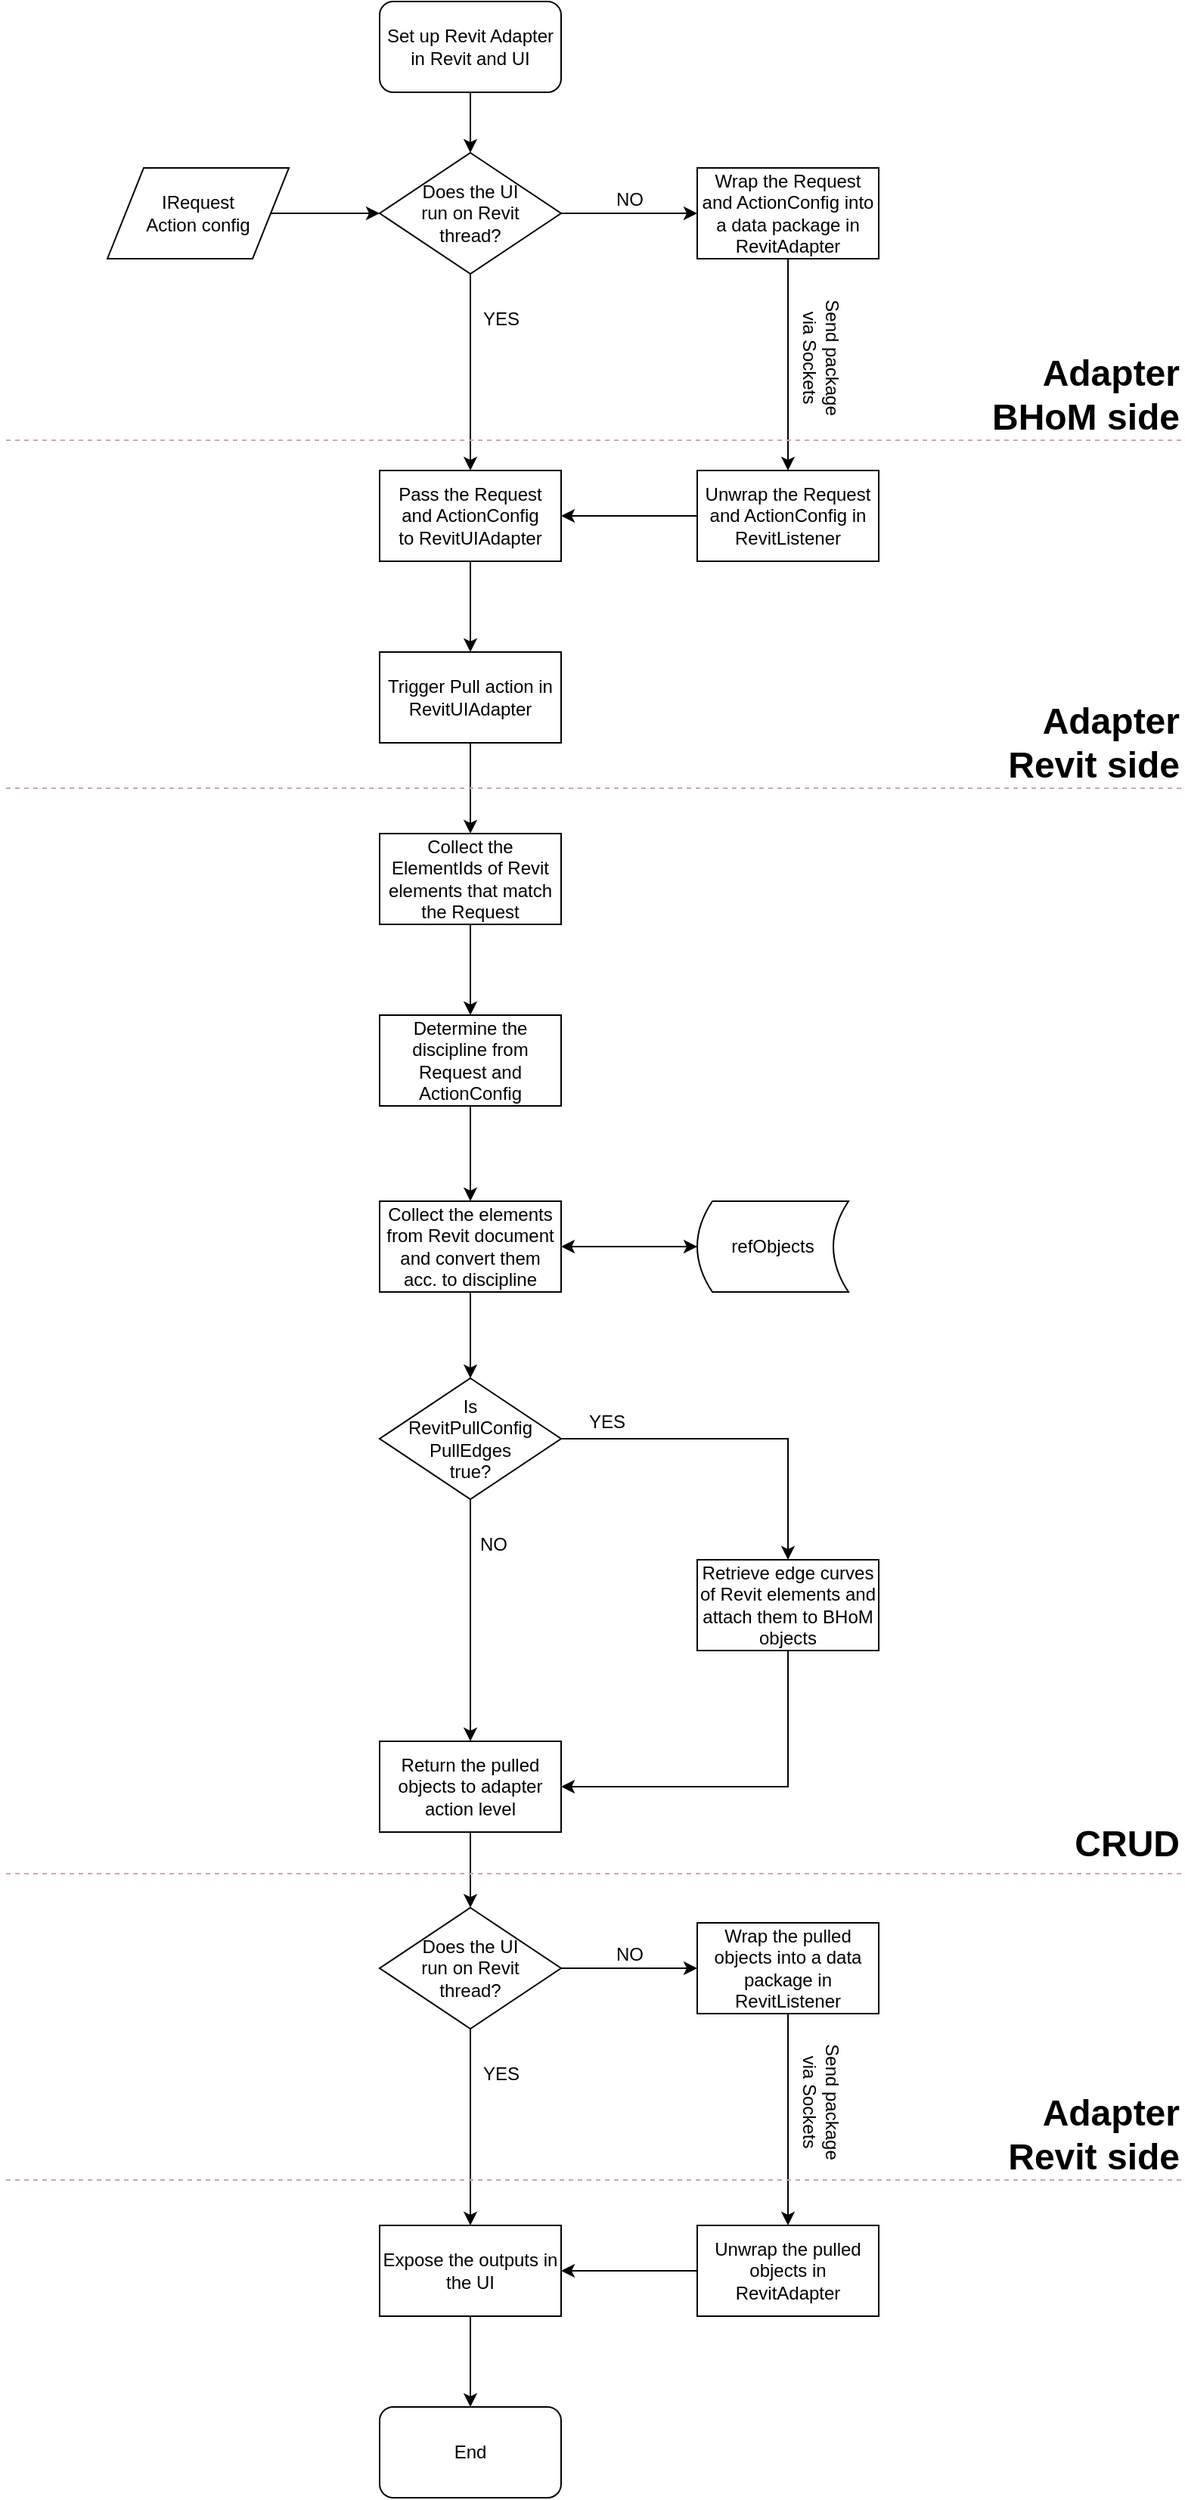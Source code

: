 <mxfile version="12.9.10" type="device"><diagram id="BjPN1GqvtfgN48gmVLe1" name="Page-1"><mxGraphModel dx="1422" dy="713" grid="1" gridSize="10" guides="1" tooltips="1" connect="1" arrows="1" fold="1" page="1" pageScale="1" pageWidth="827" pageHeight="1169" math="0" shadow="0"><root><mxCell id="0"/><mxCell id="1" parent="0"/><mxCell id="VjmgIC2UJD99qMGAEzZL-1" value="" style="edgeStyle=orthogonalEdgeStyle;rounded=0;orthogonalLoop=1;jettySize=auto;html=1;" edge="1" parent="1" source="VjmgIC2UJD99qMGAEzZL-2" target="VjmgIC2UJD99qMGAEzZL-9"><mxGeometry relative="1" as="geometry"/></mxCell><mxCell id="VjmgIC2UJD99qMGAEzZL-2" value="Set up Revit Adapter in Revit and UI" style="rounded=1;whiteSpace=wrap;html=1;" vertex="1" parent="1"><mxGeometry x="310" y="80" width="120" height="60" as="geometry"/></mxCell><mxCell id="VjmgIC2UJD99qMGAEzZL-3" value="" style="edgeStyle=orthogonalEdgeStyle;rounded=0;orthogonalLoop=1;jettySize=auto;html=1;" edge="1" parent="1" source="VjmgIC2UJD99qMGAEzZL-4" target="VjmgIC2UJD99qMGAEzZL-9"><mxGeometry relative="1" as="geometry"/></mxCell><mxCell id="VjmgIC2UJD99qMGAEzZL-4" value="IRequest&lt;br&gt;Action config" style="shape=parallelogram;perimeter=parallelogramPerimeter;whiteSpace=wrap;html=1;" vertex="1" parent="1"><mxGeometry x="130" y="190" width="120" height="60" as="geometry"/></mxCell><mxCell id="VjmgIC2UJD99qMGAEzZL-5" value="" style="edgeStyle=orthogonalEdgeStyle;rounded=0;orthogonalLoop=1;jettySize=auto;html=1;entryX=0.5;entryY=0;entryDx=0;entryDy=0;" edge="1" parent="1" source="VjmgIC2UJD99qMGAEzZL-6" target="VjmgIC2UJD99qMGAEzZL-22"><mxGeometry relative="1" as="geometry"><mxPoint x="370" y="630" as="targetPoint"/></mxGeometry></mxCell><mxCell id="VjmgIC2UJD99qMGAEzZL-6" value="Trigger Pull action in RevitUIAdapter" style="rounded=0;whiteSpace=wrap;html=1;" vertex="1" parent="1"><mxGeometry x="310" y="510" width="120" height="60" as="geometry"/></mxCell><mxCell id="VjmgIC2UJD99qMGAEzZL-7" value="" style="edgeStyle=orthogonalEdgeStyle;rounded=0;orthogonalLoop=1;jettySize=auto;html=1;" edge="1" parent="1" source="VjmgIC2UJD99qMGAEzZL-9" target="VjmgIC2UJD99qMGAEzZL-11"><mxGeometry relative="1" as="geometry"/></mxCell><mxCell id="VjmgIC2UJD99qMGAEzZL-8" value="" style="edgeStyle=orthogonalEdgeStyle;rounded=0;orthogonalLoop=1;jettySize=auto;html=1;entryX=0.5;entryY=0;entryDx=0;entryDy=0;" edge="1" parent="1" source="VjmgIC2UJD99qMGAEzZL-9" target="VjmgIC2UJD99qMGAEzZL-16"><mxGeometry relative="1" as="geometry"><mxPoint x="370" y="340" as="targetPoint"/></mxGeometry></mxCell><mxCell id="VjmgIC2UJD99qMGAEzZL-9" value="Does the UI&lt;br&gt;run on Revit&lt;br&gt;thread?" style="rhombus;whiteSpace=wrap;html=1;" vertex="1" parent="1"><mxGeometry x="310" y="180" width="120" height="80" as="geometry"/></mxCell><mxCell id="VjmgIC2UJD99qMGAEzZL-10" value="" style="edgeStyle=orthogonalEdgeStyle;rounded=0;orthogonalLoop=1;jettySize=auto;html=1;" edge="1" parent="1" source="VjmgIC2UJD99qMGAEzZL-11" target="VjmgIC2UJD99qMGAEzZL-13"><mxGeometry relative="1" as="geometry"/></mxCell><mxCell id="VjmgIC2UJD99qMGAEzZL-11" value="Wrap the Request and ActionConfig into a data package in RevitAdapter" style="rounded=0;whiteSpace=wrap;html=1;" vertex="1" parent="1"><mxGeometry x="520" y="190" width="120" height="60" as="geometry"/></mxCell><mxCell id="VjmgIC2UJD99qMGAEzZL-12" value="" style="edgeStyle=orthogonalEdgeStyle;rounded=0;orthogonalLoop=1;jettySize=auto;html=1;" edge="1" parent="1" source="VjmgIC2UJD99qMGAEzZL-13" target="VjmgIC2UJD99qMGAEzZL-16"><mxGeometry relative="1" as="geometry"/></mxCell><mxCell id="VjmgIC2UJD99qMGAEzZL-13" value="Unwrap the Request and ActionConfig&amp;nbsp;in RevitListener" style="rounded=0;whiteSpace=wrap;html=1;" vertex="1" parent="1"><mxGeometry x="520" y="390" width="120" height="60" as="geometry"/></mxCell><mxCell id="VjmgIC2UJD99qMGAEzZL-14" value="Send package&lt;br&gt;via Sockets" style="text;html=1;align=center;verticalAlign=middle;resizable=0;points=[];autosize=1;rotation=90;" vertex="1" parent="1"><mxGeometry x="557" y="300" width="90" height="30" as="geometry"/></mxCell><mxCell id="VjmgIC2UJD99qMGAEzZL-15" value="" style="edgeStyle=orthogonalEdgeStyle;rounded=0;orthogonalLoop=1;jettySize=auto;html=1;" edge="1" parent="1" source="VjmgIC2UJD99qMGAEzZL-16" target="VjmgIC2UJD99qMGAEzZL-6"><mxGeometry relative="1" as="geometry"/></mxCell><mxCell id="VjmgIC2UJD99qMGAEzZL-16" value="Pass the Request and ActionConfig to&amp;nbsp;RevitUIAdapter" style="rounded=0;whiteSpace=wrap;html=1;" vertex="1" parent="1"><mxGeometry x="310" y="390" width="120" height="60" as="geometry"/></mxCell><mxCell id="VjmgIC2UJD99qMGAEzZL-17" value="NO" style="text;html=1;align=center;verticalAlign=middle;resizable=0;points=[];autosize=1;" vertex="1" parent="1"><mxGeometry x="460" y="201" width="30" height="20" as="geometry"/></mxCell><mxCell id="VjmgIC2UJD99qMGAEzZL-18" value="YES" style="text;html=1;align=center;verticalAlign=middle;resizable=0;points=[];autosize=1;" vertex="1" parent="1"><mxGeometry x="370" y="280" width="40" height="20" as="geometry"/></mxCell><mxCell id="VjmgIC2UJD99qMGAEzZL-19" value="" style="edgeStyle=orthogonalEdgeStyle;rounded=0;orthogonalLoop=1;jettySize=auto;html=1;" edge="1" parent="1" source="VjmgIC2UJD99qMGAEzZL-20" target="VjmgIC2UJD99qMGAEzZL-24"><mxGeometry relative="1" as="geometry"/></mxCell><mxCell id="VjmgIC2UJD99qMGAEzZL-20" value="Determine the discipline from Request and ActionConfig" style="rounded=0;whiteSpace=wrap;html=1;" vertex="1" parent="1"><mxGeometry x="310" y="750" width="120" height="60" as="geometry"/></mxCell><mxCell id="VjmgIC2UJD99qMGAEzZL-21" value="" style="edgeStyle=orthogonalEdgeStyle;rounded=0;orthogonalLoop=1;jettySize=auto;html=1;" edge="1" parent="1" source="VjmgIC2UJD99qMGAEzZL-22" target="VjmgIC2UJD99qMGAEzZL-20"><mxGeometry relative="1" as="geometry"/></mxCell><mxCell id="VjmgIC2UJD99qMGAEzZL-22" value="Collect the ElementIds of Revit elements that match the Request" style="rounded=0;whiteSpace=wrap;html=1;" vertex="1" parent="1"><mxGeometry x="310" y="630" width="120" height="60" as="geometry"/></mxCell><mxCell id="VjmgIC2UJD99qMGAEzZL-23" value="" style="edgeStyle=orthogonalEdgeStyle;rounded=0;orthogonalLoop=1;jettySize=auto;html=1;" edge="1" parent="1" source="VjmgIC2UJD99qMGAEzZL-24" target="VjmgIC2UJD99qMGAEzZL-27"><mxGeometry relative="1" as="geometry"/></mxCell><mxCell id="VjmgIC2UJD99qMGAEzZL-24" value="Collect the elements from Revit document and convert them acc. to discipline" style="rounded=0;whiteSpace=wrap;html=1;" vertex="1" parent="1"><mxGeometry x="310" y="873" width="120" height="60" as="geometry"/></mxCell><mxCell id="VjmgIC2UJD99qMGAEzZL-25" value="" style="edgeStyle=orthogonalEdgeStyle;rounded=0;orthogonalLoop=1;jettySize=auto;html=1;entryX=0.5;entryY=0;entryDx=0;entryDy=0;" edge="1" parent="1" source="VjmgIC2UJD99qMGAEzZL-27" target="VjmgIC2UJD99qMGAEzZL-29"><mxGeometry relative="1" as="geometry"><mxPoint x="510" y="1030" as="targetPoint"/></mxGeometry></mxCell><mxCell id="VjmgIC2UJD99qMGAEzZL-26" value="" style="edgeStyle=orthogonalEdgeStyle;rounded=0;orthogonalLoop=1;jettySize=auto;html=1;entryX=0.5;entryY=0;entryDx=0;entryDy=0;" edge="1" parent="1" source="VjmgIC2UJD99qMGAEzZL-27" target="VjmgIC2UJD99qMGAEzZL-32"><mxGeometry relative="1" as="geometry"><mxPoint x="370" y="1150" as="targetPoint"/></mxGeometry></mxCell><mxCell id="VjmgIC2UJD99qMGAEzZL-27" value="Is&lt;br&gt;RevitPullConfig PullEdges&lt;br&gt;true?" style="rhombus;whiteSpace=wrap;html=1;" vertex="1" parent="1"><mxGeometry x="310" y="990" width="120" height="80" as="geometry"/></mxCell><mxCell id="VjmgIC2UJD99qMGAEzZL-28" value="" style="edgeStyle=orthogonalEdgeStyle;rounded=0;orthogonalLoop=1;jettySize=auto;html=1;entryX=1;entryY=0.5;entryDx=0;entryDy=0;" edge="1" parent="1" source="VjmgIC2UJD99qMGAEzZL-29" target="VjmgIC2UJD99qMGAEzZL-32"><mxGeometry relative="1" as="geometry"><mxPoint x="580" y="1250" as="targetPoint"/><Array as="points"><mxPoint x="580" y="1260"/></Array></mxGeometry></mxCell><mxCell id="VjmgIC2UJD99qMGAEzZL-29" value="Retrieve edge curves of Revit elements and attach them to BHoM objects" style="rounded=0;whiteSpace=wrap;html=1;" vertex="1" parent="1"><mxGeometry x="520" y="1110" width="120" height="60" as="geometry"/></mxCell><mxCell id="VjmgIC2UJD99qMGAEzZL-30" value="" style="endArrow=none;dashed=1;html=1;strokeColor=#CDA2BE;" edge="1" parent="1"><mxGeometry width="50" height="50" relative="1" as="geometry"><mxPoint x="840" y="370" as="sourcePoint"/><mxPoint x="60" y="370" as="targetPoint"/></mxGeometry></mxCell><mxCell id="VjmgIC2UJD99qMGAEzZL-31" value="" style="edgeStyle=orthogonalEdgeStyle;rounded=0;orthogonalLoop=1;jettySize=auto;html=1;" edge="1" parent="1" source="VjmgIC2UJD99qMGAEzZL-32" target="VjmgIC2UJD99qMGAEzZL-42"><mxGeometry relative="1" as="geometry"/></mxCell><mxCell id="VjmgIC2UJD99qMGAEzZL-32" value="Return the pulled objects to adapter action level" style="rounded=0;whiteSpace=wrap;html=1;" vertex="1" parent="1"><mxGeometry x="310" y="1230" width="120" height="60" as="geometry"/></mxCell><mxCell id="VjmgIC2UJD99qMGAEzZL-33" value="YES" style="text;html=1;align=center;verticalAlign=middle;resizable=0;points=[];autosize=1;" vertex="1" parent="1"><mxGeometry x="440" y="1009" width="40" height="20" as="geometry"/></mxCell><mxCell id="VjmgIC2UJD99qMGAEzZL-34" value="NO" style="text;html=1;align=center;verticalAlign=middle;resizable=0;points=[];autosize=1;" vertex="1" parent="1"><mxGeometry x="370" y="1090" width="30" height="20" as="geometry"/></mxCell><mxCell id="VjmgIC2UJD99qMGAEzZL-35" value="&lt;font size=&quot;1&quot;&gt;&lt;b style=&quot;font-size: 24px&quot;&gt;Adapter&lt;br&gt;BHoM side&lt;br&gt;&lt;/b&gt;&lt;/font&gt;" style="text;html=1;align=right;verticalAlign=middle;resizable=0;points=[];autosize=1;" vertex="1" parent="1"><mxGeometry x="700" y="320" width="140" height="40" as="geometry"/></mxCell><mxCell id="VjmgIC2UJD99qMGAEzZL-36" value="" style="endArrow=none;dashed=1;html=1;strokeColor=#CDA2BE;" edge="1" parent="1"><mxGeometry width="50" height="50" relative="1" as="geometry"><mxPoint x="840" y="600" as="sourcePoint"/><mxPoint x="60" y="600" as="targetPoint"/></mxGeometry></mxCell><mxCell id="VjmgIC2UJD99qMGAEzZL-37" value="&lt;font size=&quot;1&quot;&gt;&lt;b style=&quot;font-size: 24px&quot;&gt;Adapter&lt;br&gt;Revit side&lt;br&gt;&lt;/b&gt;&lt;/font&gt;" style="text;html=1;align=right;verticalAlign=middle;resizable=0;points=[];autosize=1;" vertex="1" parent="1"><mxGeometry x="710" y="550" width="130" height="40" as="geometry"/></mxCell><mxCell id="VjmgIC2UJD99qMGAEzZL-38" value="" style="endArrow=none;dashed=1;html=1;strokeColor=#CDA2BE;" edge="1" parent="1"><mxGeometry width="50" height="50" relative="1" as="geometry"><mxPoint x="840" y="1317.5" as="sourcePoint"/><mxPoint x="60" y="1317.5" as="targetPoint"/></mxGeometry></mxCell><mxCell id="VjmgIC2UJD99qMGAEzZL-39" value="&lt;font size=&quot;1&quot;&gt;&lt;b style=&quot;font-size: 24px&quot;&gt;CRUD&lt;/b&gt;&lt;/font&gt;" style="text;html=1;align=right;verticalAlign=middle;resizable=0;points=[];autosize=1;" vertex="1" parent="1"><mxGeometry x="760" y="1287.5" width="80" height="20" as="geometry"/></mxCell><mxCell id="VjmgIC2UJD99qMGAEzZL-40" value="" style="edgeStyle=orthogonalEdgeStyle;rounded=0;orthogonalLoop=1;jettySize=auto;html=1;" edge="1" parent="1" source="VjmgIC2UJD99qMGAEzZL-42" target="VjmgIC2UJD99qMGAEzZL-44"><mxGeometry relative="1" as="geometry"/></mxCell><mxCell id="VjmgIC2UJD99qMGAEzZL-41" value="" style="edgeStyle=orthogonalEdgeStyle;rounded=0;orthogonalLoop=1;jettySize=auto;html=1;entryX=0.5;entryY=0;entryDx=0;entryDy=0;" edge="1" parent="1" source="VjmgIC2UJD99qMGAEzZL-42"><mxGeometry relative="1" as="geometry"><mxPoint x="370" y="1550" as="targetPoint"/></mxGeometry></mxCell><mxCell id="VjmgIC2UJD99qMGAEzZL-42" value="Does the UI&lt;br&gt;run on Revit&lt;br&gt;thread?" style="rhombus;whiteSpace=wrap;html=1;" vertex="1" parent="1"><mxGeometry x="310" y="1340" width="120" height="80" as="geometry"/></mxCell><mxCell id="VjmgIC2UJD99qMGAEzZL-43" value="" style="edgeStyle=orthogonalEdgeStyle;rounded=0;orthogonalLoop=1;jettySize=auto;html=1;" edge="1" parent="1" source="VjmgIC2UJD99qMGAEzZL-44" target="VjmgIC2UJD99qMGAEzZL-46"><mxGeometry relative="1" as="geometry"/></mxCell><mxCell id="VjmgIC2UJD99qMGAEzZL-44" value="Wrap the pulled objects into a data package in RevitListener" style="rounded=0;whiteSpace=wrap;html=1;" vertex="1" parent="1"><mxGeometry x="520" y="1350" width="120" height="60" as="geometry"/></mxCell><mxCell id="VjmgIC2UJD99qMGAEzZL-45" value="" style="edgeStyle=orthogonalEdgeStyle;rounded=0;orthogonalLoop=1;jettySize=auto;html=1;" edge="1" parent="1" source="VjmgIC2UJD99qMGAEzZL-46"><mxGeometry relative="1" as="geometry"><mxPoint x="430" y="1580" as="targetPoint"/></mxGeometry></mxCell><mxCell id="VjmgIC2UJD99qMGAEzZL-46" value="Unwrap the pulled objects in RevitAdapter" style="rounded=0;whiteSpace=wrap;html=1;" vertex="1" parent="1"><mxGeometry x="520" y="1550" width="120" height="60" as="geometry"/></mxCell><mxCell id="VjmgIC2UJD99qMGAEzZL-47" value="Send package&lt;br&gt;via Sockets" style="text;html=1;align=center;verticalAlign=middle;resizable=0;points=[];autosize=1;rotation=90;" vertex="1" parent="1"><mxGeometry x="557" y="1453" width="90" height="30" as="geometry"/></mxCell><mxCell id="VjmgIC2UJD99qMGAEzZL-48" value="NO" style="text;html=1;align=center;verticalAlign=middle;resizable=0;points=[];autosize=1;" vertex="1" parent="1"><mxGeometry x="460" y="1361" width="30" height="20" as="geometry"/></mxCell><mxCell id="VjmgIC2UJD99qMGAEzZL-49" value="YES" style="text;html=1;align=center;verticalAlign=middle;resizable=0;points=[];autosize=1;" vertex="1" parent="1"><mxGeometry x="370" y="1440" width="40" height="20" as="geometry"/></mxCell><mxCell id="VjmgIC2UJD99qMGAEzZL-50" value="" style="edgeStyle=orthogonalEdgeStyle;rounded=0;orthogonalLoop=1;jettySize=auto;html=1;strokeColor=#000000;" edge="1" parent="1" source="VjmgIC2UJD99qMGAEzZL-51" target="VjmgIC2UJD99qMGAEzZL-52"><mxGeometry relative="1" as="geometry"/></mxCell><mxCell id="VjmgIC2UJD99qMGAEzZL-51" value="Expose the outputs in the UI" style="rounded=0;whiteSpace=wrap;html=1;" vertex="1" parent="1"><mxGeometry x="310" y="1550" width="120" height="60" as="geometry"/></mxCell><mxCell id="VjmgIC2UJD99qMGAEzZL-52" value="End" style="rounded=1;whiteSpace=wrap;html=1;" vertex="1" parent="1"><mxGeometry x="310" y="1670" width="120" height="60" as="geometry"/></mxCell><mxCell id="VjmgIC2UJD99qMGAEzZL-53" value="" style="endArrow=none;dashed=1;html=1;strokeColor=#CDA2BE;" edge="1" parent="1"><mxGeometry width="50" height="50" relative="1" as="geometry"><mxPoint x="840" y="1520" as="sourcePoint"/><mxPoint x="60" y="1520" as="targetPoint"/></mxGeometry></mxCell><mxCell id="VjmgIC2UJD99qMGAEzZL-54" value="&lt;font size=&quot;1&quot;&gt;&lt;b style=&quot;font-size: 24px&quot;&gt;Adapter&lt;br&gt;Revit side&lt;/b&gt;&lt;/font&gt;" style="text;html=1;align=right;verticalAlign=middle;resizable=0;points=[];autosize=1;" vertex="1" parent="1"><mxGeometry x="710" y="1470" width="130" height="40" as="geometry"/></mxCell><mxCell id="VjmgIC2UJD99qMGAEzZL-58" value="" style="edgeStyle=orthogonalEdgeStyle;rounded=0;orthogonalLoop=1;jettySize=auto;html=1;entryX=1;entryY=0.5;entryDx=0;entryDy=0;startArrow=classic;startFill=1;" edge="1" parent="1" source="VjmgIC2UJD99qMGAEzZL-56" target="VjmgIC2UJD99qMGAEzZL-24"><mxGeometry relative="1" as="geometry"><mxPoint x="440" y="903" as="targetPoint"/></mxGeometry></mxCell><mxCell id="VjmgIC2UJD99qMGAEzZL-56" value="refObjects" style="shape=dataStorage;whiteSpace=wrap;html=1;" vertex="1" parent="1"><mxGeometry x="520" y="873" width="100" height="60" as="geometry"/></mxCell></root></mxGraphModel></diagram></mxfile>